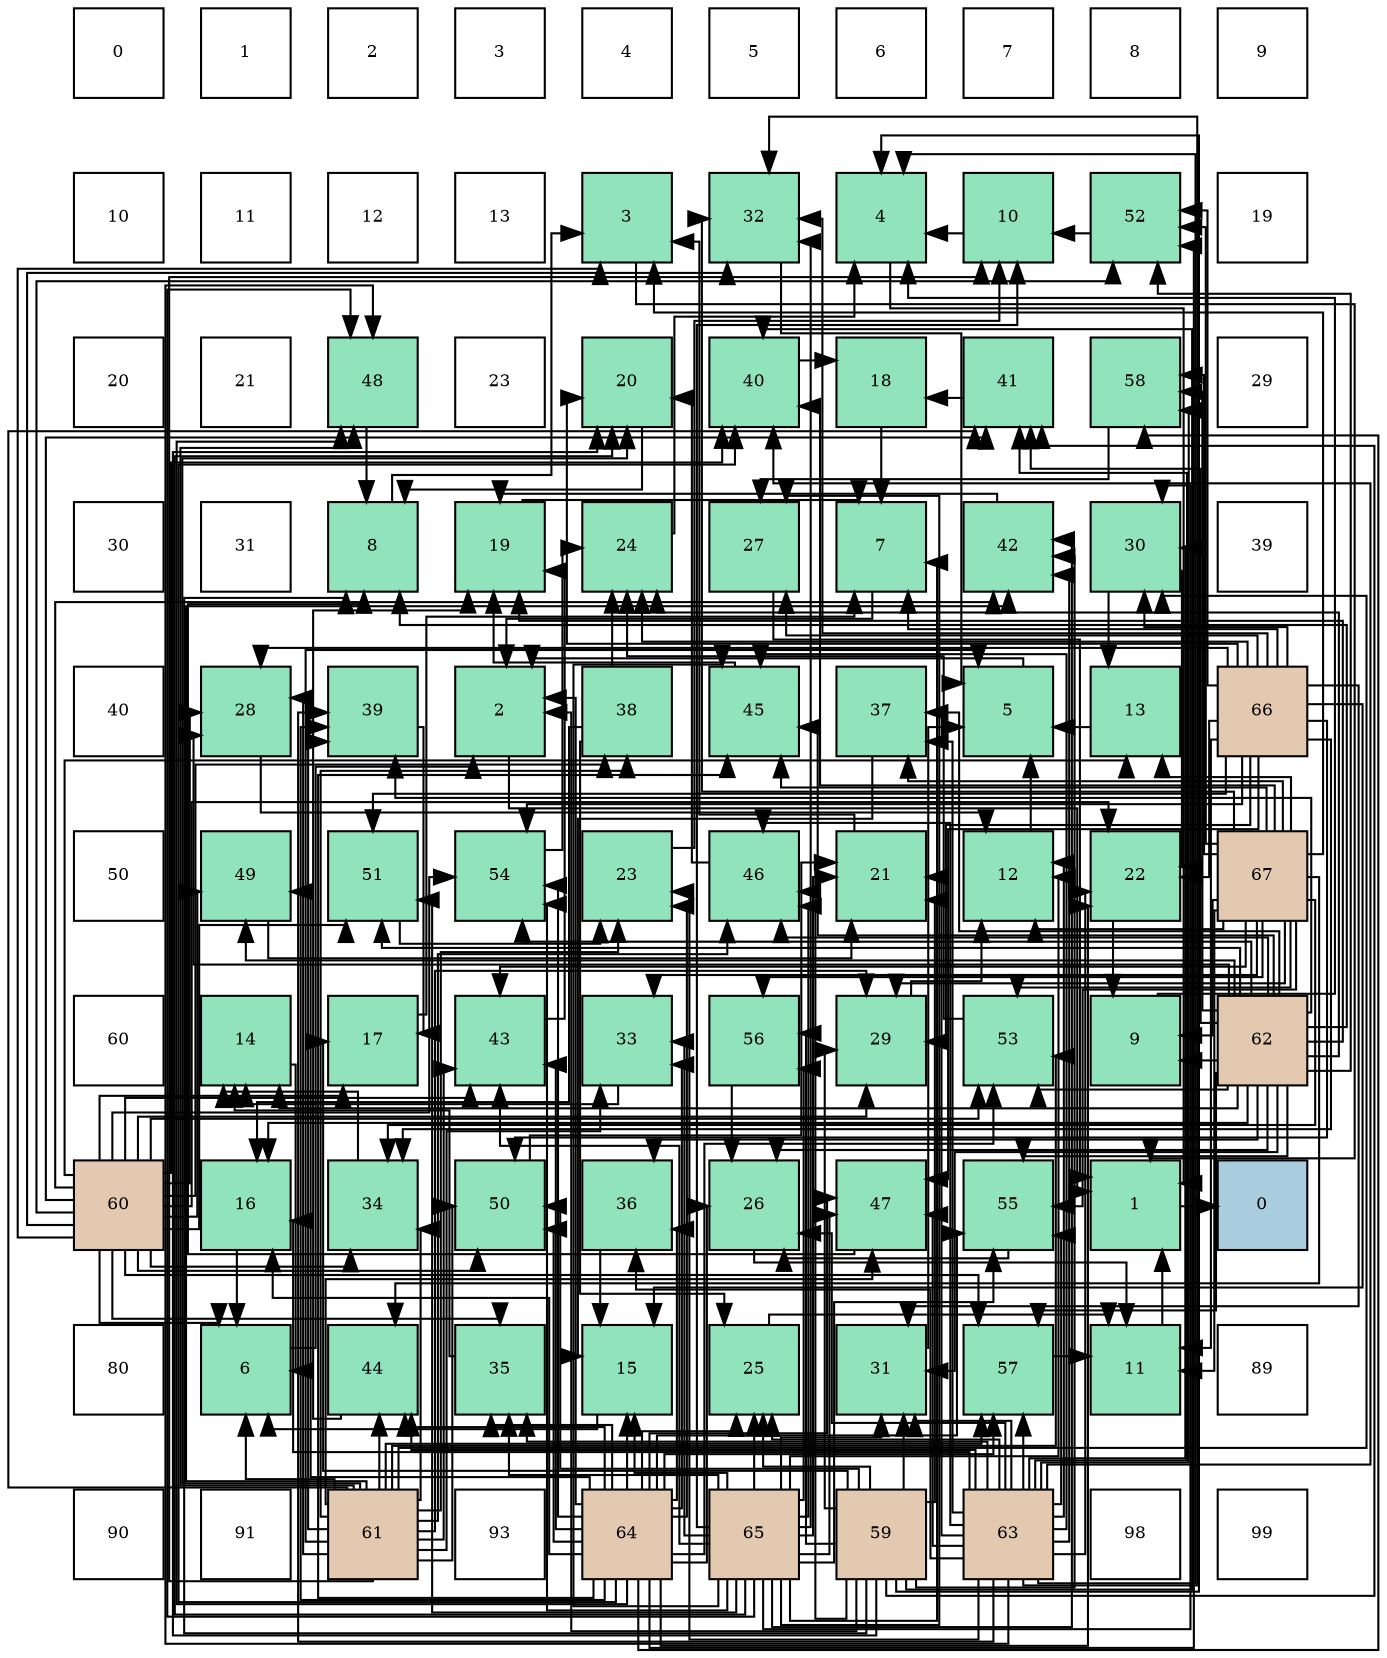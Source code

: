 digraph layout{
 rankdir=TB;
 splines=ortho;
 node [style=filled shape=square fixedsize=true width=0.6];
0[label="0", fontsize=8, fillcolor="#ffffff"];
1[label="1", fontsize=8, fillcolor="#ffffff"];
2[label="2", fontsize=8, fillcolor="#ffffff"];
3[label="3", fontsize=8, fillcolor="#ffffff"];
4[label="4", fontsize=8, fillcolor="#ffffff"];
5[label="5", fontsize=8, fillcolor="#ffffff"];
6[label="6", fontsize=8, fillcolor="#ffffff"];
7[label="7", fontsize=8, fillcolor="#ffffff"];
8[label="8", fontsize=8, fillcolor="#ffffff"];
9[label="9", fontsize=8, fillcolor="#ffffff"];
10[label="10", fontsize=8, fillcolor="#ffffff"];
11[label="11", fontsize=8, fillcolor="#ffffff"];
12[label="12", fontsize=8, fillcolor="#ffffff"];
13[label="13", fontsize=8, fillcolor="#ffffff"];
14[label="3", fontsize=8, fillcolor="#91e3bb"];
15[label="32", fontsize=8, fillcolor="#91e3bb"];
16[label="4", fontsize=8, fillcolor="#91e3bb"];
17[label="10", fontsize=8, fillcolor="#91e3bb"];
18[label="52", fontsize=8, fillcolor="#91e3bb"];
19[label="19", fontsize=8, fillcolor="#ffffff"];
20[label="20", fontsize=8, fillcolor="#ffffff"];
21[label="21", fontsize=8, fillcolor="#ffffff"];
22[label="48", fontsize=8, fillcolor="#91e3bb"];
23[label="23", fontsize=8, fillcolor="#ffffff"];
24[label="20", fontsize=8, fillcolor="#91e3bb"];
25[label="40", fontsize=8, fillcolor="#91e3bb"];
26[label="18", fontsize=8, fillcolor="#91e3bb"];
27[label="41", fontsize=8, fillcolor="#91e3bb"];
28[label="58", fontsize=8, fillcolor="#91e3bb"];
29[label="29", fontsize=8, fillcolor="#ffffff"];
30[label="30", fontsize=8, fillcolor="#ffffff"];
31[label="31", fontsize=8, fillcolor="#ffffff"];
32[label="8", fontsize=8, fillcolor="#91e3bb"];
33[label="19", fontsize=8, fillcolor="#91e3bb"];
34[label="24", fontsize=8, fillcolor="#91e3bb"];
35[label="27", fontsize=8, fillcolor="#91e3bb"];
36[label="7", fontsize=8, fillcolor="#91e3bb"];
37[label="42", fontsize=8, fillcolor="#91e3bb"];
38[label="30", fontsize=8, fillcolor="#91e3bb"];
39[label="39", fontsize=8, fillcolor="#ffffff"];
40[label="40", fontsize=8, fillcolor="#ffffff"];
41[label="28", fontsize=8, fillcolor="#91e3bb"];
42[label="39", fontsize=8, fillcolor="#91e3bb"];
43[label="2", fontsize=8, fillcolor="#91e3bb"];
44[label="38", fontsize=8, fillcolor="#91e3bb"];
45[label="45", fontsize=8, fillcolor="#91e3bb"];
46[label="37", fontsize=8, fillcolor="#91e3bb"];
47[label="5", fontsize=8, fillcolor="#91e3bb"];
48[label="13", fontsize=8, fillcolor="#91e3bb"];
49[label="66", fontsize=8, fillcolor="#e3c9af"];
50[label="50", fontsize=8, fillcolor="#ffffff"];
51[label="49", fontsize=8, fillcolor="#91e3bb"];
52[label="51", fontsize=8, fillcolor="#91e3bb"];
53[label="54", fontsize=8, fillcolor="#91e3bb"];
54[label="23", fontsize=8, fillcolor="#91e3bb"];
55[label="46", fontsize=8, fillcolor="#91e3bb"];
56[label="21", fontsize=8, fillcolor="#91e3bb"];
57[label="12", fontsize=8, fillcolor="#91e3bb"];
58[label="22", fontsize=8, fillcolor="#91e3bb"];
59[label="67", fontsize=8, fillcolor="#e3c9af"];
60[label="60", fontsize=8, fillcolor="#ffffff"];
61[label="14", fontsize=8, fillcolor="#91e3bb"];
62[label="17", fontsize=8, fillcolor="#91e3bb"];
63[label="43", fontsize=8, fillcolor="#91e3bb"];
64[label="33", fontsize=8, fillcolor="#91e3bb"];
65[label="56", fontsize=8, fillcolor="#91e3bb"];
66[label="29", fontsize=8, fillcolor="#91e3bb"];
67[label="53", fontsize=8, fillcolor="#91e3bb"];
68[label="9", fontsize=8, fillcolor="#91e3bb"];
69[label="62", fontsize=8, fillcolor="#e3c9af"];
70[label="60", fontsize=8, fillcolor="#e3c9af"];
71[label="16", fontsize=8, fillcolor="#91e3bb"];
72[label="34", fontsize=8, fillcolor="#91e3bb"];
73[label="50", fontsize=8, fillcolor="#91e3bb"];
74[label="36", fontsize=8, fillcolor="#91e3bb"];
75[label="26", fontsize=8, fillcolor="#91e3bb"];
76[label="47", fontsize=8, fillcolor="#91e3bb"];
77[label="55", fontsize=8, fillcolor="#91e3bb"];
78[label="1", fontsize=8, fillcolor="#91e3bb"];
79[label="0", fontsize=8, fillcolor="#a9ccde"];
80[label="80", fontsize=8, fillcolor="#ffffff"];
81[label="6", fontsize=8, fillcolor="#91e3bb"];
82[label="44", fontsize=8, fillcolor="#91e3bb"];
83[label="35", fontsize=8, fillcolor="#91e3bb"];
84[label="15", fontsize=8, fillcolor="#91e3bb"];
85[label="25", fontsize=8, fillcolor="#91e3bb"];
86[label="31", fontsize=8, fillcolor="#91e3bb"];
87[label="57", fontsize=8, fillcolor="#91e3bb"];
88[label="11", fontsize=8, fillcolor="#91e3bb"];
89[label="89", fontsize=8, fillcolor="#ffffff"];
90[label="90", fontsize=8, fillcolor="#ffffff"];
91[label="91", fontsize=8, fillcolor="#ffffff"];
92[label="61", fontsize=8, fillcolor="#e3c9af"];
93[label="93", fontsize=8, fillcolor="#ffffff"];
94[label="64", fontsize=8, fillcolor="#e3c9af"];
95[label="65", fontsize=8, fillcolor="#e3c9af"];
96[label="59", fontsize=8, fillcolor="#e3c9af"];
97[label="63", fontsize=8, fillcolor="#e3c9af"];
98[label="98", fontsize=8, fillcolor="#ffffff"];
99[label="99", fontsize=8, fillcolor="#ffffff"];
edge [constraint=false, style=vis];78 -> 79;
43 -> 78;
14 -> 78;
16 -> 78;
47 -> 43;
81 -> 43;
36 -> 43;
32 -> 14;
68 -> 16;
17 -> 16;
88 -> 78;
57 -> 47;
48 -> 47;
61 -> 81;
84 -> 81;
71 -> 81;
62 -> 36;
26 -> 36;
33 -> 36;
24 -> 32;
56 -> 14;
58 -> 68;
54 -> 17;
34 -> 16;
85 -> 88;
75 -> 88;
35 -> 78;
41 -> 57;
66 -> 57;
38 -> 48;
38 -> 58;
86 -> 47;
15 -> 47;
64 -> 61;
72 -> 61;
83 -> 61;
74 -> 84;
46 -> 84;
44 -> 71;
44 -> 34;
44 -> 85;
42 -> 62;
25 -> 26;
27 -> 26;
37 -> 33;
63 -> 33;
82 -> 33;
45 -> 33;
55 -> 24;
76 -> 32;
22 -> 32;
51 -> 56;
73 -> 56;
52 -> 54;
18 -> 17;
67 -> 34;
53 -> 34;
77 -> 75;
65 -> 75;
87 -> 88;
28 -> 35;
96 -> 43;
96 -> 16;
96 -> 32;
96 -> 62;
96 -> 24;
96 -> 56;
96 -> 85;
96 -> 66;
96 -> 86;
96 -> 25;
96 -> 27;
96 -> 37;
96 -> 55;
96 -> 73;
96 -> 65;
70 -> 14;
70 -> 81;
70 -> 48;
70 -> 62;
70 -> 58;
70 -> 41;
70 -> 66;
70 -> 15;
70 -> 72;
70 -> 83;
70 -> 44;
70 -> 25;
70 -> 27;
70 -> 37;
70 -> 63;
70 -> 51;
70 -> 73;
70 -> 52;
70 -> 18;
70 -> 67;
70 -> 53;
70 -> 87;
92 -> 47;
92 -> 81;
92 -> 17;
92 -> 24;
92 -> 54;
92 -> 41;
92 -> 66;
92 -> 38;
92 -> 64;
92 -> 72;
92 -> 44;
92 -> 42;
92 -> 27;
92 -> 37;
92 -> 63;
92 -> 82;
92 -> 55;
92 -> 76;
92 -> 22;
92 -> 73;
92 -> 67;
92 -> 87;
69 -> 32;
69 -> 68;
69 -> 61;
69 -> 71;
69 -> 33;
69 -> 34;
69 -> 75;
69 -> 41;
69 -> 86;
69 -> 74;
69 -> 46;
69 -> 42;
69 -> 27;
69 -> 45;
69 -> 55;
69 -> 51;
69 -> 52;
69 -> 18;
69 -> 67;
69 -> 53;
69 -> 77;
69 -> 87;
69 -> 28;
97 -> 16;
97 -> 57;
97 -> 71;
97 -> 56;
97 -> 58;
97 -> 54;
97 -> 85;
97 -> 75;
97 -> 38;
97 -> 86;
97 -> 15;
97 -> 83;
97 -> 74;
97 -> 46;
97 -> 42;
97 -> 25;
97 -> 27;
97 -> 37;
97 -> 82;
97 -> 45;
97 -> 55;
97 -> 76;
97 -> 22;
97 -> 77;
97 -> 87;
97 -> 28;
94 -> 43;
94 -> 84;
94 -> 71;
94 -> 58;
94 -> 54;
94 -> 85;
94 -> 75;
94 -> 64;
94 -> 83;
94 -> 74;
94 -> 42;
94 -> 25;
94 -> 63;
94 -> 82;
94 -> 45;
94 -> 76;
94 -> 22;
94 -> 51;
94 -> 73;
94 -> 18;
94 -> 67;
94 -> 53;
94 -> 77;
94 -> 87;
94 -> 28;
95 -> 36;
95 -> 17;
95 -> 57;
95 -> 84;
95 -> 24;
95 -> 56;
95 -> 85;
95 -> 35;
95 -> 38;
95 -> 86;
95 -> 15;
95 -> 64;
95 -> 83;
95 -> 37;
95 -> 63;
95 -> 45;
95 -> 55;
95 -> 76;
95 -> 22;
95 -> 52;
95 -> 53;
95 -> 77;
95 -> 65;
49 -> 36;
49 -> 88;
49 -> 84;
49 -> 24;
49 -> 58;
49 -> 34;
49 -> 35;
49 -> 41;
49 -> 66;
49 -> 38;
49 -> 86;
49 -> 15;
49 -> 72;
49 -> 76;
49 -> 73;
49 -> 52;
49 -> 18;
49 -> 53;
59 -> 14;
59 -> 68;
59 -> 88;
59 -> 57;
59 -> 48;
59 -> 66;
59 -> 15;
59 -> 64;
59 -> 72;
59 -> 46;
59 -> 25;
59 -> 63;
59 -> 82;
59 -> 45;
59 -> 18;
59 -> 67;
59 -> 77;
59 -> 65;
59 -> 28;
edge [constraint=true, style=invis];
0 -> 10 -> 20 -> 30 -> 40 -> 50 -> 60 -> 70 -> 80 -> 90;
1 -> 11 -> 21 -> 31 -> 41 -> 51 -> 61 -> 71 -> 81 -> 91;
2 -> 12 -> 22 -> 32 -> 42 -> 52 -> 62 -> 72 -> 82 -> 92;
3 -> 13 -> 23 -> 33 -> 43 -> 53 -> 63 -> 73 -> 83 -> 93;
4 -> 14 -> 24 -> 34 -> 44 -> 54 -> 64 -> 74 -> 84 -> 94;
5 -> 15 -> 25 -> 35 -> 45 -> 55 -> 65 -> 75 -> 85 -> 95;
6 -> 16 -> 26 -> 36 -> 46 -> 56 -> 66 -> 76 -> 86 -> 96;
7 -> 17 -> 27 -> 37 -> 47 -> 57 -> 67 -> 77 -> 87 -> 97;
8 -> 18 -> 28 -> 38 -> 48 -> 58 -> 68 -> 78 -> 88 -> 98;
9 -> 19 -> 29 -> 39 -> 49 -> 59 -> 69 -> 79 -> 89 -> 99;
rank = same {0 -> 1 -> 2 -> 3 -> 4 -> 5 -> 6 -> 7 -> 8 -> 9};
rank = same {10 -> 11 -> 12 -> 13 -> 14 -> 15 -> 16 -> 17 -> 18 -> 19};
rank = same {20 -> 21 -> 22 -> 23 -> 24 -> 25 -> 26 -> 27 -> 28 -> 29};
rank = same {30 -> 31 -> 32 -> 33 -> 34 -> 35 -> 36 -> 37 -> 38 -> 39};
rank = same {40 -> 41 -> 42 -> 43 -> 44 -> 45 -> 46 -> 47 -> 48 -> 49};
rank = same {50 -> 51 -> 52 -> 53 -> 54 -> 55 -> 56 -> 57 -> 58 -> 59};
rank = same {60 -> 61 -> 62 -> 63 -> 64 -> 65 -> 66 -> 67 -> 68 -> 69};
rank = same {70 -> 71 -> 72 -> 73 -> 74 -> 75 -> 76 -> 77 -> 78 -> 79};
rank = same {80 -> 81 -> 82 -> 83 -> 84 -> 85 -> 86 -> 87 -> 88 -> 89};
rank = same {90 -> 91 -> 92 -> 93 -> 94 -> 95 -> 96 -> 97 -> 98 -> 99};
}